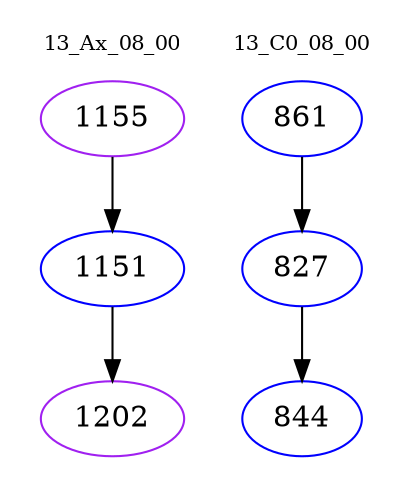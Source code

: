 digraph{
subgraph cluster_0 {
color = white
label = "13_Ax_08_00";
fontsize=10;
T0_1155 [label="1155", color="purple"]
T0_1155 -> T0_1151 [color="black"]
T0_1151 [label="1151", color="blue"]
T0_1151 -> T0_1202 [color="black"]
T0_1202 [label="1202", color="purple"]
}
subgraph cluster_1 {
color = white
label = "13_C0_08_00";
fontsize=10;
T1_861 [label="861", color="blue"]
T1_861 -> T1_827 [color="black"]
T1_827 [label="827", color="blue"]
T1_827 -> T1_844 [color="black"]
T1_844 [label="844", color="blue"]
}
}
